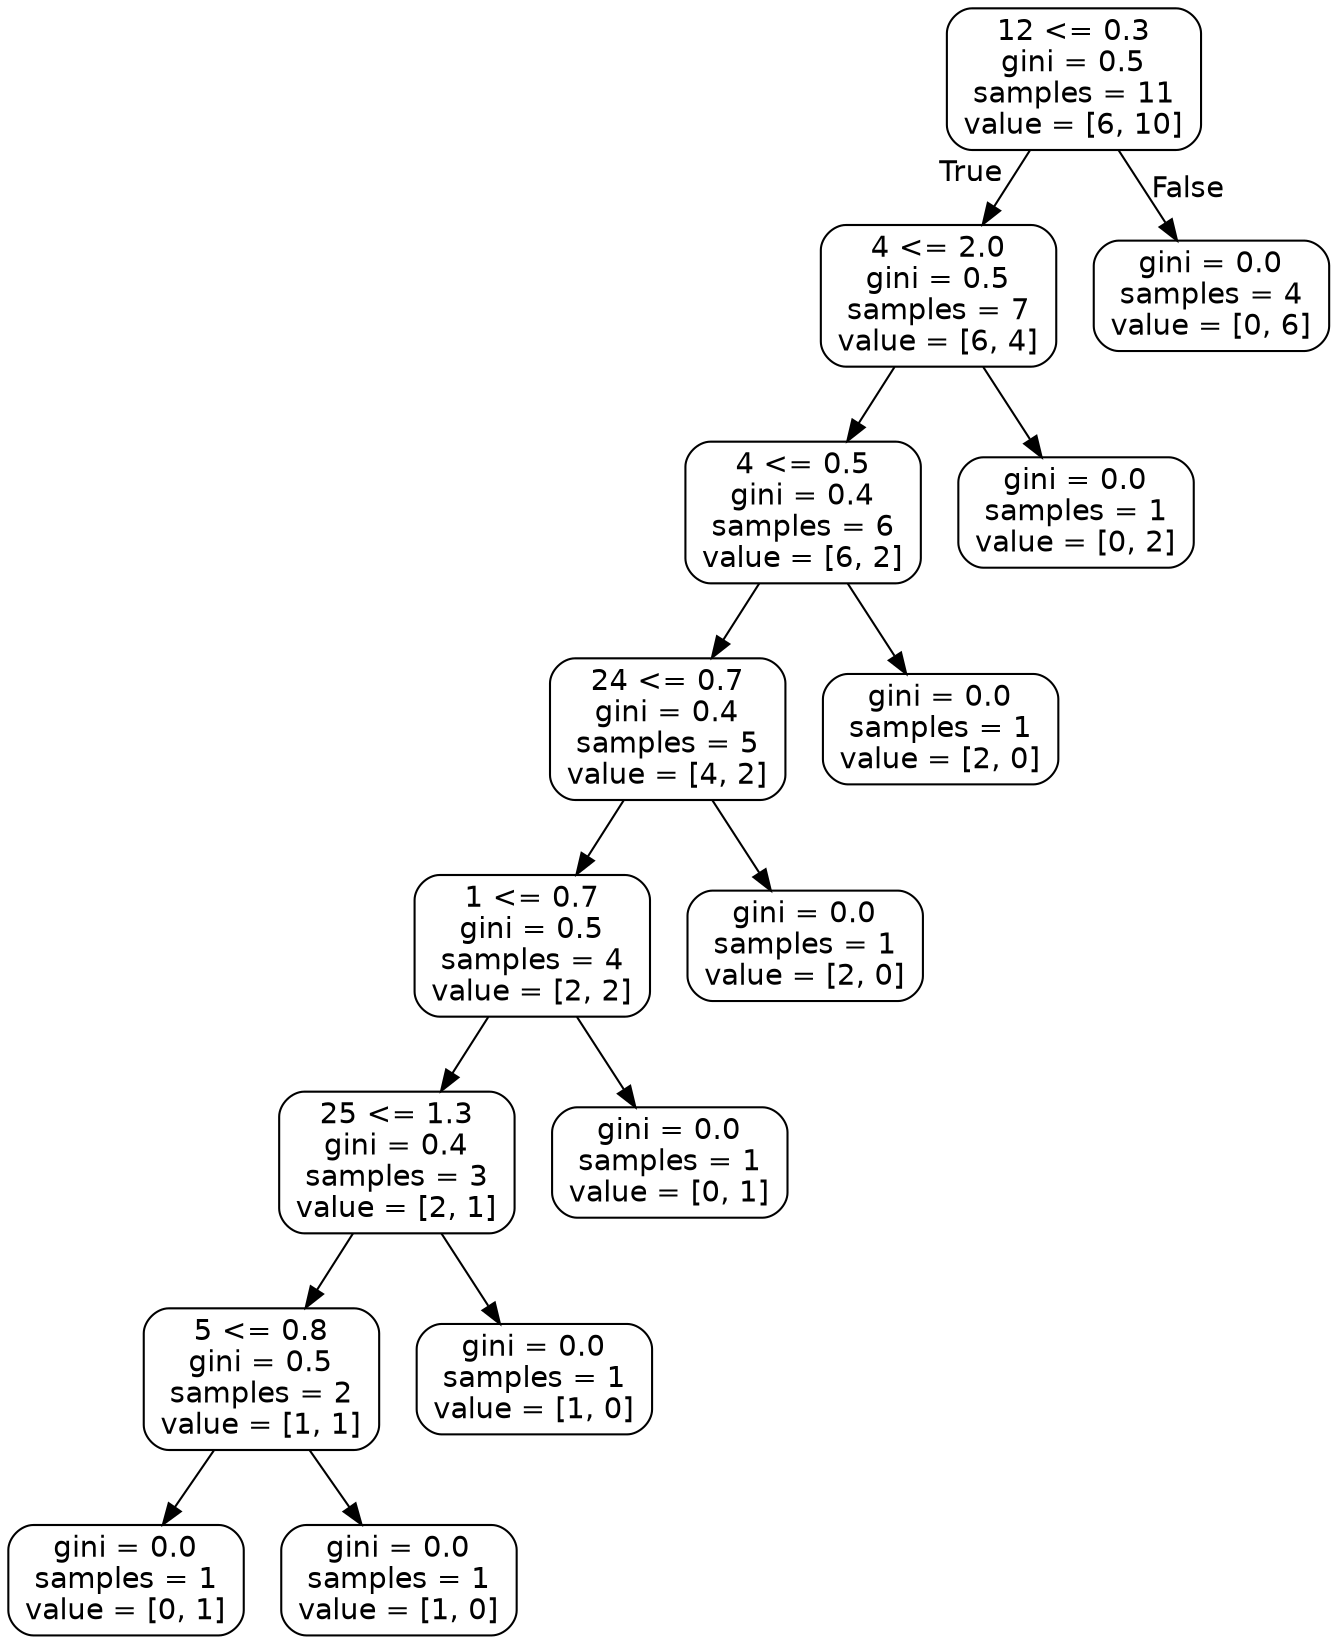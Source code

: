digraph Tree {
node [shape=box, style="rounded", color="black", fontname=helvetica] ;
edge [fontname=helvetica] ;
0 [label="12 <= 0.3\ngini = 0.5\nsamples = 11\nvalue = [6, 10]"] ;
1 [label="4 <= 2.0\ngini = 0.5\nsamples = 7\nvalue = [6, 4]"] ;
0 -> 1 [labeldistance=2.5, labelangle=45, headlabel="True"] ;
2 [label="4 <= 0.5\ngini = 0.4\nsamples = 6\nvalue = [6, 2]"] ;
1 -> 2 ;
3 [label="24 <= 0.7\ngini = 0.4\nsamples = 5\nvalue = [4, 2]"] ;
2 -> 3 ;
4 [label="1 <= 0.7\ngini = 0.5\nsamples = 4\nvalue = [2, 2]"] ;
3 -> 4 ;
5 [label="25 <= 1.3\ngini = 0.4\nsamples = 3\nvalue = [2, 1]"] ;
4 -> 5 ;
6 [label="5 <= 0.8\ngini = 0.5\nsamples = 2\nvalue = [1, 1]"] ;
5 -> 6 ;
7 [label="gini = 0.0\nsamples = 1\nvalue = [0, 1]"] ;
6 -> 7 ;
8 [label="gini = 0.0\nsamples = 1\nvalue = [1, 0]"] ;
6 -> 8 ;
9 [label="gini = 0.0\nsamples = 1\nvalue = [1, 0]"] ;
5 -> 9 ;
10 [label="gini = 0.0\nsamples = 1\nvalue = [0, 1]"] ;
4 -> 10 ;
11 [label="gini = 0.0\nsamples = 1\nvalue = [2, 0]"] ;
3 -> 11 ;
12 [label="gini = 0.0\nsamples = 1\nvalue = [2, 0]"] ;
2 -> 12 ;
13 [label="gini = 0.0\nsamples = 1\nvalue = [0, 2]"] ;
1 -> 13 ;
14 [label="gini = 0.0\nsamples = 4\nvalue = [0, 6]"] ;
0 -> 14 [labeldistance=2.5, labelangle=-45, headlabel="False"] ;
}
